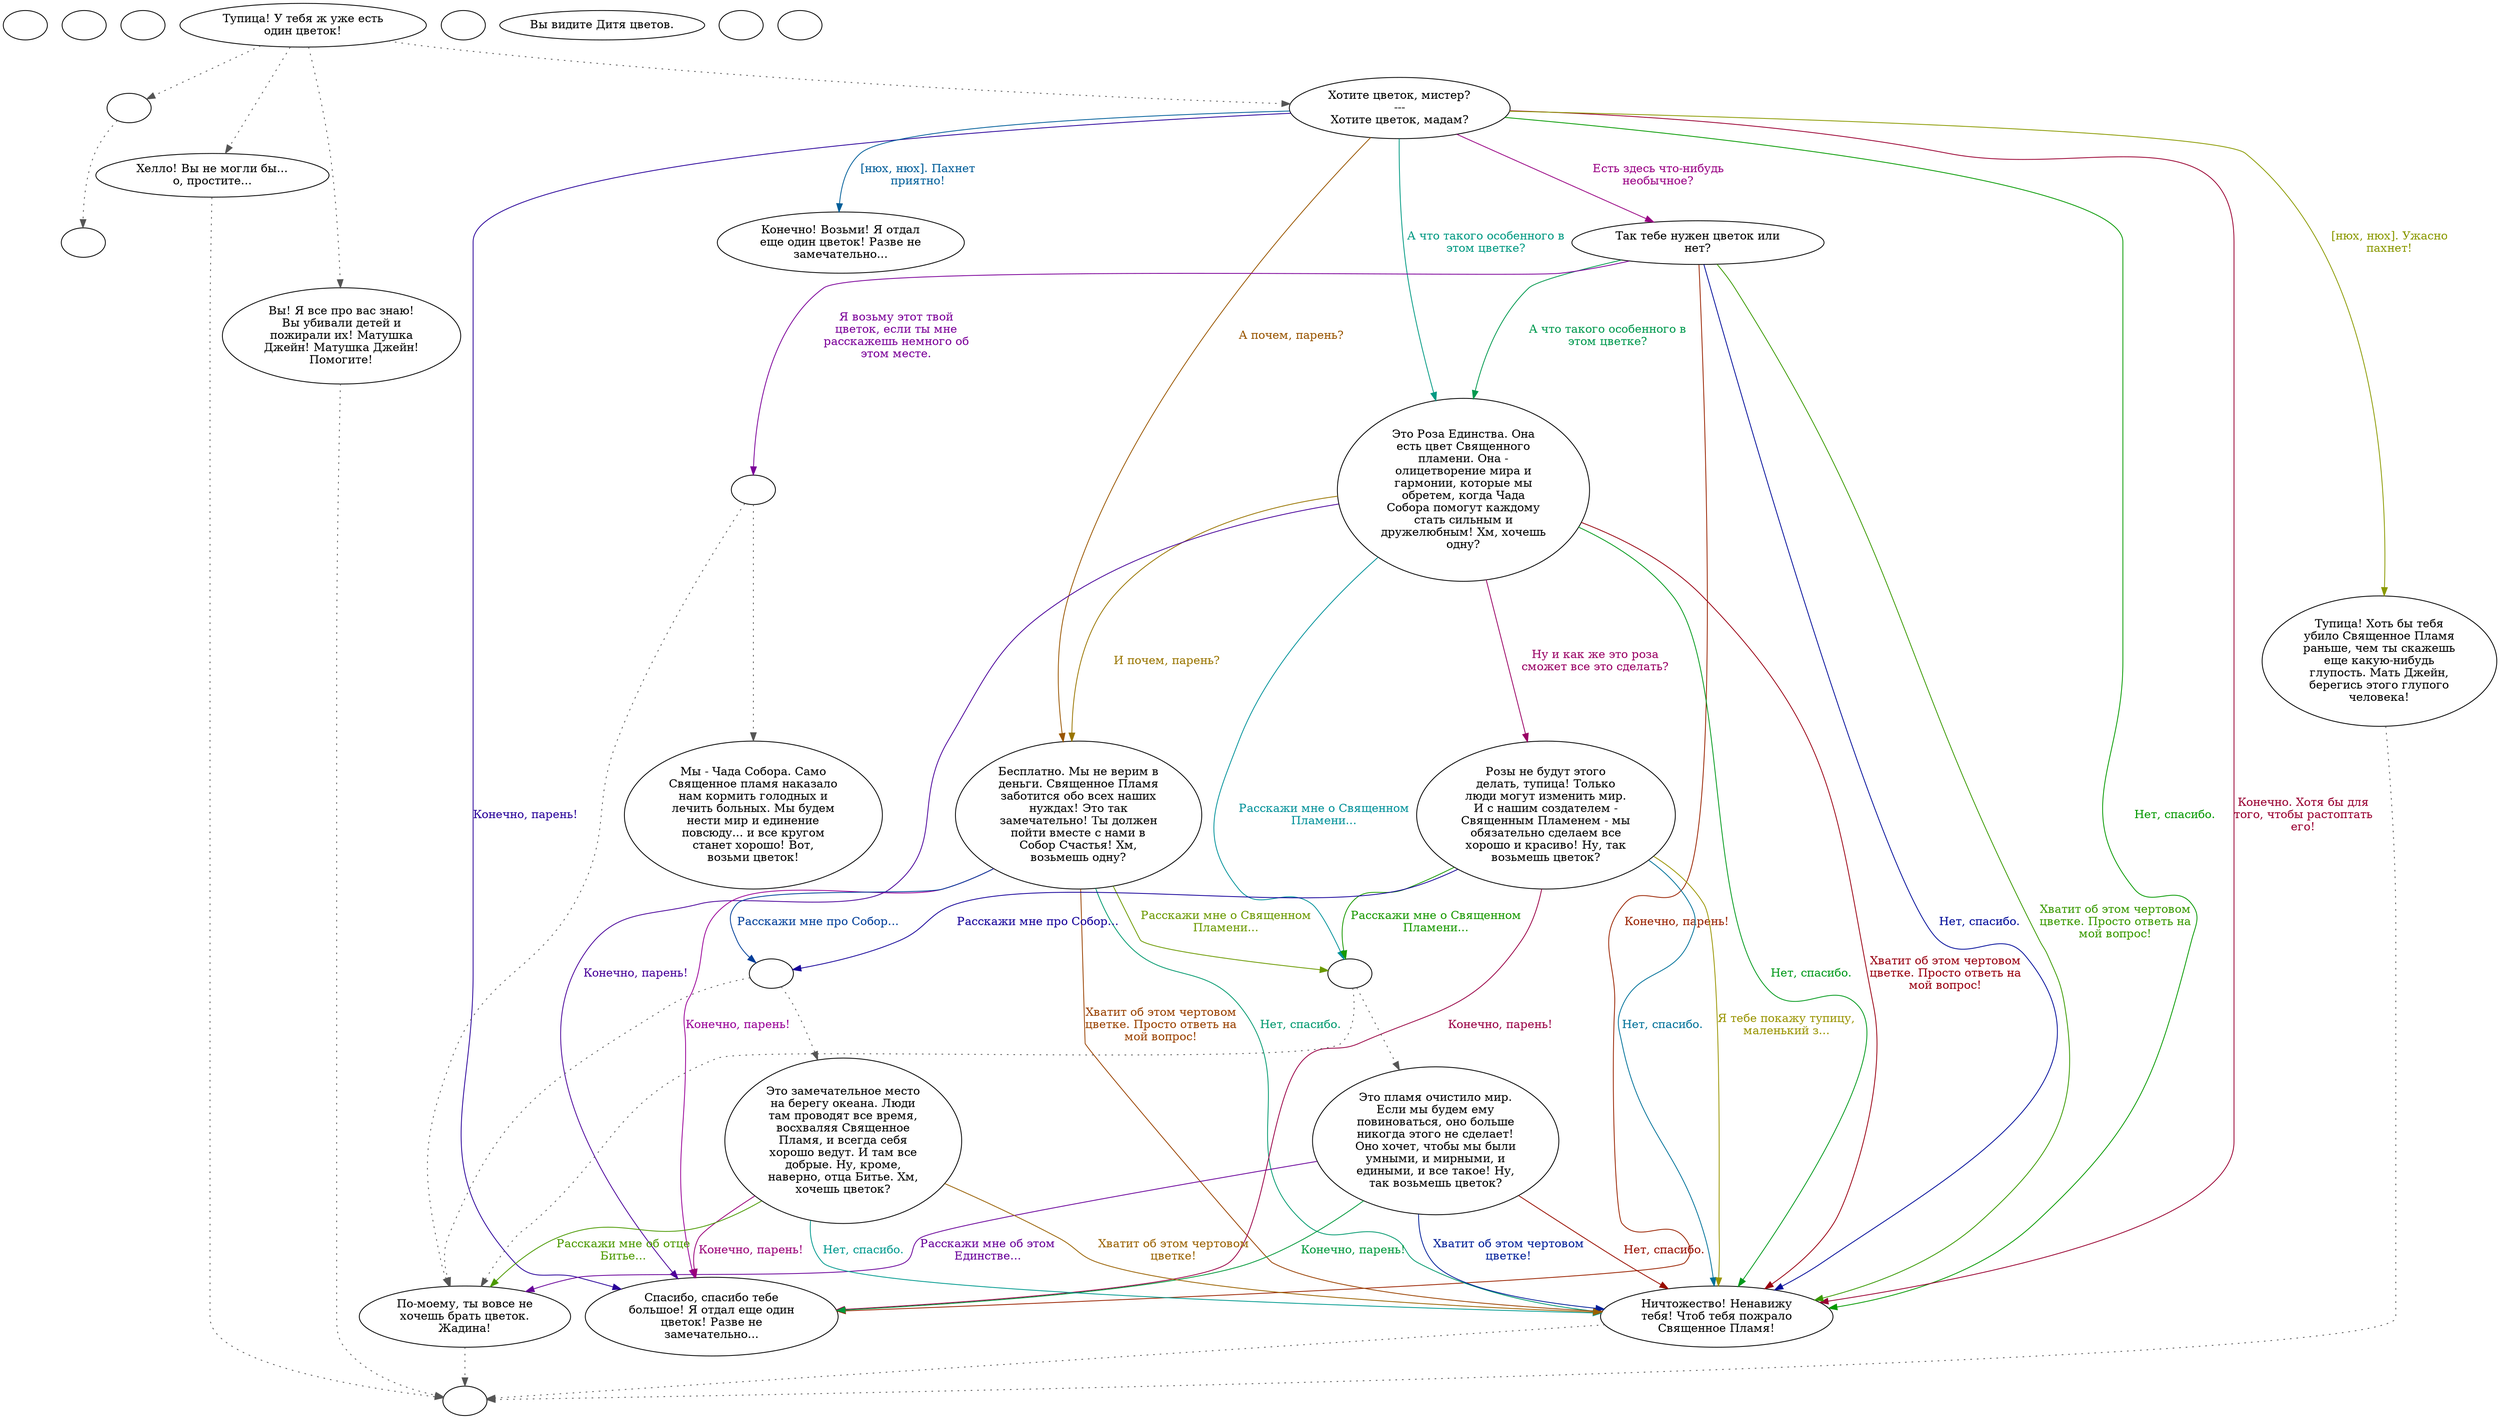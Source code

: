 digraph hubflrcd {
  "start" [style=filled       fillcolor="#FFFFFF"       color="#000000"]
  "start" [label=""]
  "critter_p_proc" [style=filled       fillcolor="#FFFFFF"       color="#000000"]
  "critter_p_proc" [label=""]
  "pickup_p_proc" [style=filled       fillcolor="#FFFFFF"       color="#000000"]
  "pickup_p_proc" [label=""]
  "talk_p_proc" [style=filled       fillcolor="#FFFFFF"       color="#000000"]
  "talk_p_proc" -> "get_reaction" [style=dotted color="#555555"]
  "talk_p_proc" -> "Flower00" [style=dotted color="#555555"]
  "talk_p_proc" -> "Flower01" [style=dotted color="#555555"]
  "talk_p_proc" -> "Flower02" [style=dotted color="#555555"]
  "talk_p_proc" [label="Тупица! У тебя ж уже есть\nодин цветок!"]
  "destroy_p_proc" [style=filled       fillcolor="#FFFFFF"       color="#000000"]
  "destroy_p_proc" [label=""]
  "look_at_p_proc" [style=filled       fillcolor="#FFFFFF"       color="#000000"]
  "look_at_p_proc" [label="Вы видите Дитя цветов."]
  "damage_p_proc" [style=filled       fillcolor="#FFFFFF"       color="#000000"]
  "damage_p_proc" [label=""]
  "map_enter_p_proc" [style=filled       fillcolor="#FFFFFF"       color="#000000"]
  "map_enter_p_proc" [label=""]
  "flee_dude" [style=filled       fillcolor="#FFFFFF"       color="#000000"]
  "flee_dude" [label=""]
  "Flower00" [style=filled       fillcolor="#FFFFFF"       color="#000000"]
  "Flower00" -> "flee_dude" [style=dotted color="#555555"]
  "Flower00" [label="Хелло! Вы не могли бы...\nо, простите..."]
  "Flower01" [style=filled       fillcolor="#FFFFFF"       color="#000000"]
  "Flower01" -> "flee_dude" [style=dotted color="#555555"]
  "Flower01" [label="Вы! Я все про вас знаю!\nВы убивали детей и\nпожирали их! Матушка\nДжейн! Матушка Джейн!\nПомогите!"]
  "Flower02" [style=filled       fillcolor="#FFFFFF"       color="#000000"]
  "Flower02" [label="Хотите цветок, мистер?\n---\nХотите цветок, мадам?"]
  "Flower02" -> "Flower03" [label="Есть здесь что-нибудь\nнеобычное?" color="#990084" fontcolor="#990084"]
  "Flower02" -> "Flower04" [label="А что такого особенного в\nэтом цветке?" color="#009982" fontcolor="#009982"]
  "Flower02" -> "Flower05" [label="А почем, парень?" color="#995500" fontcolor="#995500"]
  "Flower02" -> "Flower06" [label="Конечно, парень!" color="#280099" fontcolor="#280099"]
  "Flower02" -> "Flower07" [label="Нет, спасибо." color="#049900" fontcolor="#049900"]
  "Flower02" -> "Flower07" [label="Конечно. Хотя бы для\nтого, чтобы растоптать\nего!" color="#990031" fontcolor="#990031"]
  "Flower02" -> "Flower08" [label="[нюх, нюх]. Пахнет\nприятно!" color="#005E99" fontcolor="#005E99"]
  "Flower02" -> "Flower09" [label="[нюх, нюх]. Ужасно\nпахнет!" color="#8A9900" fontcolor="#8A9900"]
  "Flower03" [style=filled       fillcolor="#FFFFFF"       color="#000000"]
  "Flower03" [label="Так тебе нужен цветок или\nнет?"]
  "Flower03" -> "Flower03a" [label="Я возьму этот твой\nцветок, если ты мне\nрасскажешь немного об\nэтом месте." color="#7B0099" fontcolor="#7B0099"]
  "Flower03" -> "Flower04" [label="А что такого особенного в\nэтом цветке?" color="#00994E" fontcolor="#00994E"]
  "Flower03" -> "Flower06" [label="Конечно, парень!" color="#992200" fontcolor="#992200"]
  "Flower03" -> "Flower07" [label="Нет, спасибо." color="#000B99" fontcolor="#000B99"]
  "Flower03" -> "Flower07" [label="Хватит об этом чертовом\nцветке. Просто ответь на\nмой вопрос!" color="#389900" fontcolor="#389900"]
  "Flower03a" [style=filled       fillcolor="#FFFFFF"       color="#000000"]
  "Flower03a" -> "Flower10" [style=dotted color="#555555"]
  "Flower03a" -> "Flower11" [style=dotted color="#555555"]
  "Flower03a" [label=""]
  "Flower04" [style=filled       fillcolor="#FFFFFF"       color="#000000"]
  "Flower04" [label="Это Роза Единства. Она\nесть цвет Священного\nпламени. Она -\nолицетворение мира и\nгармонии, которые мы\nобретем, когда Чада\nСобора помогут каждому\nстать сильным и\nдружелюбным! Хм, хочешь\nодну?"]
  "Flower04" -> "Flower12" [label="Ну и как же это роза\nсможет все это сделать?" color="#990064" fontcolor="#990064"]
  "Flower04" -> "Flower04a" [label="Расскажи мне о Священном\nПламени..." color="#009199" fontcolor="#009199"]
  "Flower04" -> "Flower05" [label="И почем, парень?" color="#997500" fontcolor="#997500"]
  "Flower04" -> "Flower06" [label="Конечно, парень!" color="#480099" fontcolor="#480099"]
  "Flower04" -> "Flower07" [label="Нет, спасибо." color="#00991B" fontcolor="#00991B"]
  "Flower04" -> "Flower07" [label="Хватит об этом чертовом\nцветке. Просто ответь на\nмой вопрос!" color="#990011" fontcolor="#990011"]
  "Flower04a" [style=filled       fillcolor="#FFFFFF"       color="#000000"]
  "Flower04a" -> "Flower13" [style=dotted color="#555555"]
  "Flower04a" -> "Flower11" [style=dotted color="#555555"]
  "Flower04a" [label=""]
  "Flower05" [style=filled       fillcolor="#FFFFFF"       color="#000000"]
  "Flower05" [label="Бесплатно. Мы не верим в\nденьги. Священное Пламя\nзаботится обо всех наших\nнуждах! Это так\nзамечательно! Ты должен\nпойти вместе с нами в\nСобор Счастья! Хм,\nвозьмешь одну?"]
  "Flower05" -> "Flower05a" [label="Расскажи мне про Собор..." color="#003E99" fontcolor="#003E99"]
  "Flower05" -> "Flower04a" [label="Расскажи мне о Священном\nПламени..." color="#6B9900" fontcolor="#6B9900"]
  "Flower05" -> "Flower06" [label="Конечно, парень!" color="#990097" fontcolor="#990097"]
  "Flower05" -> "Flower07" [label="Нет, спасибо." color="#00996E" fontcolor="#00996E"]
  "Flower05" -> "Flower07" [label="Хватит об этом чертовом\nцветке. Просто ответь на\nмой вопрос!" color="#994100" fontcolor="#994100"]
  "Flower05a" [style=filled       fillcolor="#FFFFFF"       color="#000000"]
  "Flower05a" -> "Flower14" [style=dotted color="#555555"]
  "Flower05a" -> "Flower11" [style=dotted color="#555555"]
  "Flower05a" [label=""]
  "Flower06" [style=filled       fillcolor="#FFFFFF"       color="#000000"]
  "Flower06" [label="Спасибо, спасибо тебе\nбольшое! Я отдал еще один\nцветок! Разве не\nзамечательно..."]
  "Flower07" [style=filled       fillcolor="#FFFFFF"       color="#000000"]
  "Flower07" -> "flee_dude" [style=dotted color="#555555"]
  "Flower07" [label="Ничтожество! Ненавижу\nтебя! Чтоб тебя пожрало\nСвященное Пламя!"]
  "Flower08" [style=filled       fillcolor="#FFFFFF"       color="#000000"]
  "Flower08" [label="Конечно! Возьми! Я отдал\nеще один цветок! Разве не\nзамечательно..."]
  "Flower09" [style=filled       fillcolor="#FFFFFF"       color="#000000"]
  "Flower09" -> "flee_dude" [style=dotted color="#555555"]
  "Flower09" [label="Тупица! Хоть бы тебя\nубило Священное Пламя\nраньше, чем ты скажешь\nеще какую-нибудь\nглупость. Мать Джейн,\nберегись этого глупого\nчеловека!"]
  "Flower10" [style=filled       fillcolor="#FFFFFF"       color="#000000"]
  "Flower10" [label="Мы - Чада Собора. Само\nСвященное пламя наказало\nнам кормить голодных и\nлечить больных. Мы будем\nнести мир и единение\nповсюду... и все кругом\nстанет хорошо! Вот,\nвозьми цветок!"]
  "Flower11" [style=filled       fillcolor="#FFFFFF"       color="#000000"]
  "Flower11" -> "flee_dude" [style=dotted color="#555555"]
  "Flower11" [label="По-моему, ты вовсе не\nхочешь брать цветок.\nЖадина!"]
  "Flower12" [style=filled       fillcolor="#FFFFFF"       color="#000000"]
  "Flower12" [label="Розы не будут этого\nделать, тупица! Только\nлюди могут изменить мир.\nИ с нашим создателем -\nСвященным Пламенем - мы\nобязательно сделаем все\nхорошо и красиво! Ну, так\nвозьмешь цветок?"]
  "Flower12" -> "Flower05a" [label="Расскажи мне про Собор..." color="#150099" fontcolor="#150099"]
  "Flower12" -> "Flower04a" [label="Расскажи мне о Священном\nПламени..." color="#189900" fontcolor="#189900"]
  "Flower12" -> "Flower06" [label="Конечно, парень!" color="#990045" fontcolor="#990045"]
  "Flower12" -> "Flower07" [label="Нет, спасибо." color="#007199" fontcolor="#007199"]
  "Flower12" -> "Flower07" [label="Я тебе покажу тупицу,\nмаленький з..." color="#999400" fontcolor="#999400"]
  "Flower13" [style=filled       fillcolor="#FFFFFF"       color="#000000"]
  "Flower13" [label="Это пламя очистило мир.\nЕсли мы будем ему\nповиноваться, оно больше\nникогда этого не сделает!\nОно хочет, чтобы мы были\nумными, и мирными, и\nедиными, и все такое! Ну,\nтак возьмешь цветок?"]
  "Flower13" -> "Flower11" [label="Расскажи мне об этом\nЕдинстве..." color="#680099" fontcolor="#680099"]
  "Flower13" -> "Flower06" [label="Конечно, парень!" color="#00993B" fontcolor="#00993B"]
  "Flower13" -> "Flower07" [label="Нет, спасибо." color="#990E00" fontcolor="#990E00"]
  "Flower13" -> "Flower07" [label="Хватит об этом чертовом\nцветке!" color="#001E99" fontcolor="#001E99"]
  "Flower14" [style=filled       fillcolor="#FFFFFF"       color="#000000"]
  "Flower14" [label="Это замечательное место\nна берегу океана. Люди\nтам проводят все время,\nвосхваляя Священное\nПламя, и всегда себя\nхорошо ведут. И там все\nдобрые. Ну, кроме,\nнаверно, отца Битье. Хм,\nхочешь цветок?"]
  "Flower14" -> "Flower11" [label="Расскажи мне об отце\nБитье..." color="#4B9900" fontcolor="#4B9900"]
  "Flower14" -> "Flower06" [label="Конечно, парень!" color="#990078" fontcolor="#990078"]
  "Flower14" -> "Flower07" [label="Нет, спасибо." color="#00998E" fontcolor="#00998E"]
  "Flower14" -> "Flower07" [label="Хватит об этом чертовом\nцветке!" color="#996100" fontcolor="#996100"]
  "get_reaction" [style=filled       fillcolor="#FFFFFF"       color="#000000"]
  "get_reaction" -> "ReactToLevel" [style=dotted color="#555555"]
  "get_reaction" [label=""]
  "ReactToLevel" [style=filled       fillcolor="#FFFFFF"       color="#000000"]
  "ReactToLevel" [label=""]
}